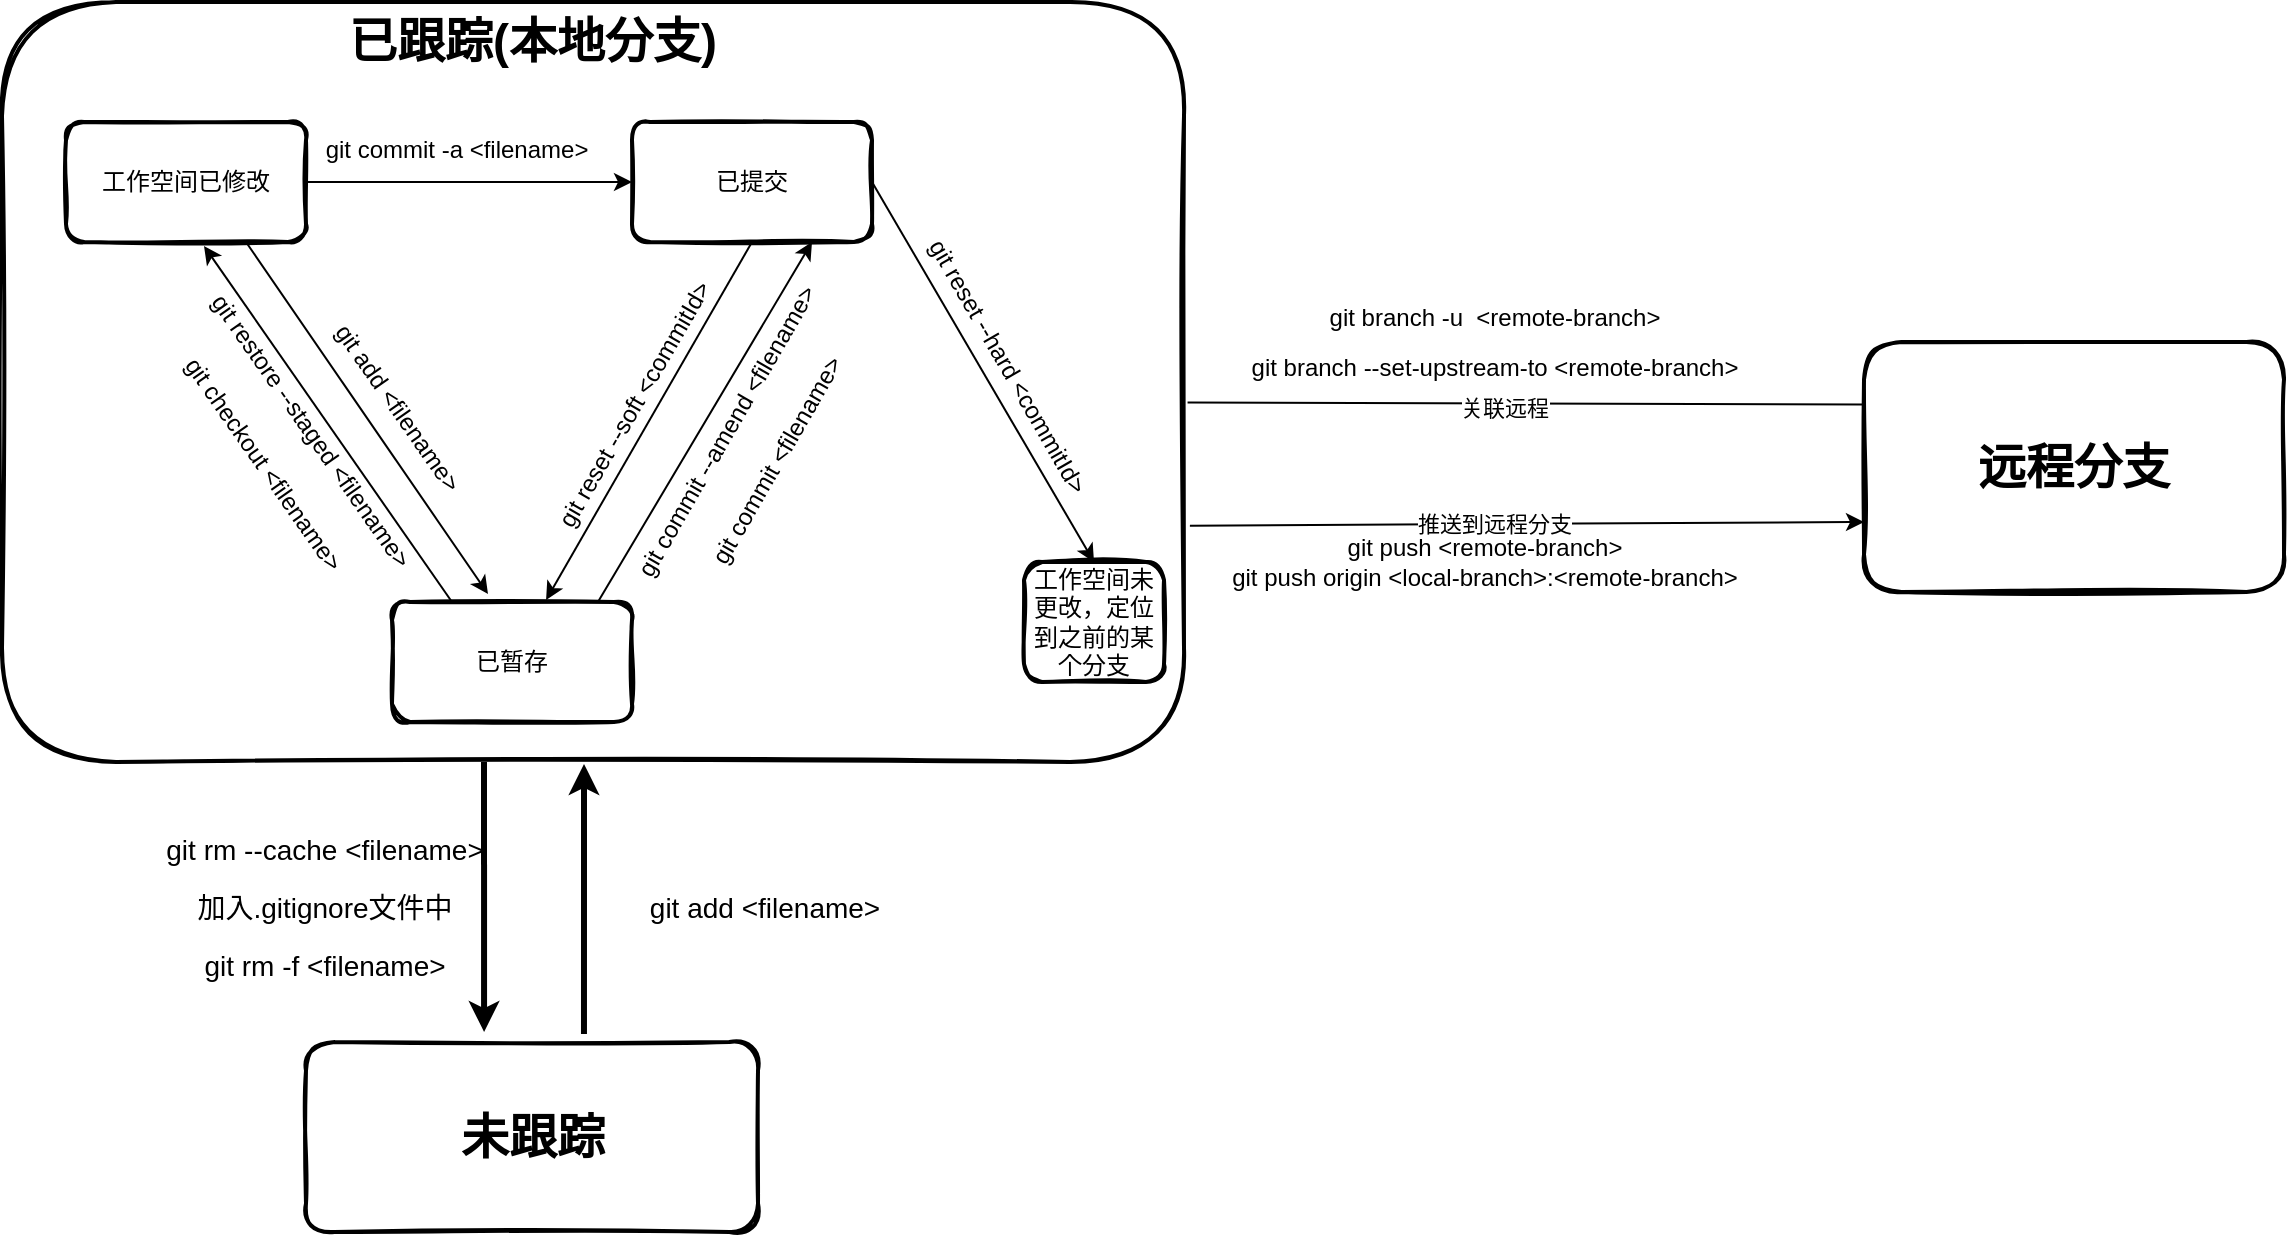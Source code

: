 <mxfile version="14.8.5" type="github">
  <diagram id="MBsffJcMdeb0rC7_hIie" name="Page-1">
    <mxGraphModel dx="1282" dy="695" grid="1" gridSize="10" guides="1" tooltips="1" connect="1" arrows="1" fold="1" page="1" pageScale="1" pageWidth="827" pageHeight="1169" math="0" shadow="0">
      <root>
        <mxCell id="0" />
        <mxCell id="1" parent="0" />
        <mxCell id="n8CpoKbULDjvX9xlorKM-1" value="" style="rounded=1;whiteSpace=wrap;html=1;strokeWidth=2;fillWeight=4;hachureGap=8;hachureAngle=45;sketch=1;" parent="1" vertex="1">
          <mxGeometry x="149" y="10" width="591" height="380" as="geometry" />
        </mxCell>
        <mxCell id="n8CpoKbULDjvX9xlorKM-2" value="" style="rounded=1;whiteSpace=wrap;html=1;strokeWidth=2;fillWeight=4;hachureGap=8;hachureAngle=45;sketch=1;" parent="1" vertex="1">
          <mxGeometry x="301" y="530" width="226" height="95" as="geometry" />
        </mxCell>
        <mxCell id="n8CpoKbULDjvX9xlorKM-3" value="未跟踪" style="text;strokeColor=none;fillColor=none;html=1;fontSize=24;fontStyle=1;verticalAlign=middle;align=center;" parent="1" vertex="1">
          <mxGeometry x="364" y="557.5" width="100" height="40" as="geometry" />
        </mxCell>
        <mxCell id="n8CpoKbULDjvX9xlorKM-5" value="" style="endArrow=classic;html=1;strokeWidth=3;exitX=0.615;exitY=-0.042;exitDx=0;exitDy=0;exitPerimeter=0;" parent="1" source="n8CpoKbULDjvX9xlorKM-2" edge="1">
          <mxGeometry width="50" height="50" relative="1" as="geometry">
            <mxPoint x="440" y="490" as="sourcePoint" />
            <mxPoint x="440" y="391" as="targetPoint" />
            <Array as="points">
              <mxPoint x="440" y="420" />
            </Array>
          </mxGeometry>
        </mxCell>
        <mxCell id="n8CpoKbULDjvX9xlorKM-6" value="已跟踪(本地分支)" style="text;strokeColor=none;fillColor=none;html=1;fontSize=24;fontStyle=1;verticalAlign=middle;align=center;" parent="1" vertex="1">
          <mxGeometry x="364" y="10" width="100" height="40" as="geometry" />
        </mxCell>
        <mxCell id="n8CpoKbULDjvX9xlorKM-7" value="&lt;font style=&quot;font-size: 14px ; font-weight: normal&quot;&gt;git add &amp;lt;filename&amp;gt;&lt;br&gt;&lt;/font&gt;" style="text;strokeColor=none;fillColor=none;html=1;fontSize=24;fontStyle=1;verticalAlign=middle;align=center;" parent="1" vertex="1">
          <mxGeometry x="440" y="440" width="180" height="40" as="geometry" />
        </mxCell>
        <mxCell id="n8CpoKbULDjvX9xlorKM-10" value="" style="endArrow=classic;html=1;strokeWidth=3;entryX=0.394;entryY=-0.053;entryDx=0;entryDy=0;entryPerimeter=0;" parent="1" target="n8CpoKbULDjvX9xlorKM-2" edge="1">
          <mxGeometry width="50" height="50" relative="1" as="geometry">
            <mxPoint x="390" y="390" as="sourcePoint" />
            <mxPoint x="440" y="280" as="targetPoint" />
          </mxGeometry>
        </mxCell>
        <mxCell id="n8CpoKbULDjvX9xlorKM-12" value="&lt;font style=&quot;font-weight: normal ; font-size: 14px&quot;&gt;git rm --cache &amp;lt;filename&amp;gt;&lt;br&gt;加入.gitignore文件中&lt;br&gt;git rm -f &amp;lt;filename&amp;gt;&lt;br&gt;&lt;/font&gt;" style="text;strokeColor=none;fillColor=none;html=1;fontSize=24;fontStyle=1;verticalAlign=middle;align=center;" parent="1" vertex="1">
          <mxGeometry x="260" y="440" width="100" height="40" as="geometry" />
        </mxCell>
        <mxCell id="n8CpoKbULDjvX9xlorKM-13" value="工作空间已修改" style="rounded=1;whiteSpace=wrap;html=1;strokeWidth=2;fillWeight=4;hachureGap=8;hachureAngle=45;sketch=1;" parent="1" vertex="1">
          <mxGeometry x="181" y="70" width="120" height="60" as="geometry" />
        </mxCell>
        <mxCell id="n8CpoKbULDjvX9xlorKM-14" value="已暂存" style="rounded=1;whiteSpace=wrap;html=1;strokeWidth=2;fillWeight=4;hachureGap=8;hachureAngle=45;sketch=1;" parent="1" vertex="1">
          <mxGeometry x="344" y="310" width="120" height="60" as="geometry" />
        </mxCell>
        <mxCell id="n8CpoKbULDjvX9xlorKM-15" value="已提交" style="rounded=1;whiteSpace=wrap;html=1;strokeWidth=2;fillWeight=4;hachureGap=8;hachureAngle=45;sketch=1;" parent="1" vertex="1">
          <mxGeometry x="464" y="70" width="120" height="60" as="geometry" />
        </mxCell>
        <mxCell id="n8CpoKbULDjvX9xlorKM-16" value="" style="endArrow=classic;html=1;strokeWidth=1;entryX=0.75;entryY=1;entryDx=0;entryDy=0;exitX=0.858;exitY=0;exitDx=0;exitDy=0;exitPerimeter=0;" parent="1" source="n8CpoKbULDjvX9xlorKM-14" target="n8CpoKbULDjvX9xlorKM-15" edge="1">
          <mxGeometry width="50" height="50" relative="1" as="geometry">
            <mxPoint x="420" y="310" as="sourcePoint" />
            <mxPoint x="470" y="260" as="targetPoint" />
          </mxGeometry>
        </mxCell>
        <mxCell id="n8CpoKbULDjvX9xlorKM-18" value="&lt;blockquote&gt;&lt;font style=&quot;font-size: 12px ; font-weight: normal ; line-height: 100%&quot;&gt;git commit --amend &amp;lt;filename&amp;gt;&lt;br&gt;&lt;/font&gt;&lt;span style=&quot;font-size: 12px ; font-weight: normal ; line-height: 100%&quot;&gt;git commit &amp;lt;filename&amp;gt;&lt;/span&gt;&lt;/blockquote&gt;" style="text;strokeColor=none;fillColor=none;html=1;fontSize=24;fontStyle=1;verticalAlign=middle;align=center;rotation=-60;" parent="1" vertex="1">
          <mxGeometry x="430" y="210" width="180" height="40" as="geometry" />
        </mxCell>
        <mxCell id="n8CpoKbULDjvX9xlorKM-19" value="" style="endArrow=classic;html=1;strokeWidth=1;entryX=0.642;entryY=-0.017;entryDx=0;entryDy=0;entryPerimeter=0;exitX=0.5;exitY=1;exitDx=0;exitDy=0;" parent="1" source="n8CpoKbULDjvX9xlorKM-15" target="n8CpoKbULDjvX9xlorKM-14" edge="1">
          <mxGeometry width="50" height="50" relative="1" as="geometry">
            <mxPoint x="600" y="132" as="sourcePoint" />
            <mxPoint x="410" y="310" as="targetPoint" />
          </mxGeometry>
        </mxCell>
        <mxCell id="n8CpoKbULDjvX9xlorKM-24" value="" style="endArrow=classic;html=1;strokeWidth=1;entryX=0.4;entryY=-0.067;entryDx=0;entryDy=0;entryPerimeter=0;exitX=0.75;exitY=1;exitDx=0;exitDy=0;" parent="1" source="n8CpoKbULDjvX9xlorKM-13" target="n8CpoKbULDjvX9xlorKM-14" edge="1">
          <mxGeometry width="50" height="50" relative="1" as="geometry">
            <mxPoint x="280" y="240" as="sourcePoint" />
            <mxPoint x="330" y="190" as="targetPoint" />
          </mxGeometry>
        </mxCell>
        <mxCell id="n8CpoKbULDjvX9xlorKM-25" value="&lt;blockquote&gt;&lt;font style=&quot;font-size: 12px ; font-weight: normal ; line-height: 100%&quot;&gt;git add &amp;lt;filename&amp;gt;&lt;/font&gt;&lt;br&gt;&lt;/blockquote&gt;" style="text;strokeColor=none;fillColor=none;html=1;fontSize=24;fontStyle=1;verticalAlign=middle;align=center;rotation=55;" parent="1" vertex="1">
          <mxGeometry x="290" y="200" width="119" height="20" as="geometry" />
        </mxCell>
        <mxCell id="n8CpoKbULDjvX9xlorKM-26" value="" style="endArrow=classic;html=1;strokeWidth=1;exitX=0.25;exitY=0;exitDx=0;exitDy=0;entryX=0.575;entryY=1.033;entryDx=0;entryDy=0;entryPerimeter=0;" parent="1" source="n8CpoKbULDjvX9xlorKM-14" target="n8CpoKbULDjvX9xlorKM-13" edge="1">
          <mxGeometry width="50" height="50" relative="1" as="geometry">
            <mxPoint x="240" y="270" as="sourcePoint" />
            <mxPoint x="290" y="220" as="targetPoint" />
          </mxGeometry>
        </mxCell>
        <mxCell id="n8CpoKbULDjvX9xlorKM-27" value="&lt;p&gt;&lt;span style=&quot;font-size: 12px ; font-weight: 400&quot;&gt;git restore --staged &amp;lt;filename&amp;gt;&lt;br&gt;&lt;/span&gt;&lt;span style=&quot;font-size: 12px ; font-weight: 400&quot;&gt;git checkout &amp;lt;filename&amp;gt;&lt;/span&gt;&lt;/p&gt;" style="text;strokeColor=none;fillColor=none;html=1;fontSize=24;fontStyle=1;verticalAlign=middle;align=center;rotation=55;" parent="1" vertex="1">
          <mxGeometry x="200" y="204.21" width="189.98" height="51.59" as="geometry" />
        </mxCell>
        <mxCell id="n8CpoKbULDjvX9xlorKM-28" value="" style="endArrow=classic;html=1;strokeWidth=1;exitX=1;exitY=0.5;exitDx=0;exitDy=0;entryX=0;entryY=0.5;entryDx=0;entryDy=0;" parent="1" source="n8CpoKbULDjvX9xlorKM-13" target="n8CpoKbULDjvX9xlorKM-15" edge="1">
          <mxGeometry width="50" height="50" relative="1" as="geometry">
            <mxPoint x="370" y="140" as="sourcePoint" />
            <mxPoint x="420" y="90" as="targetPoint" />
          </mxGeometry>
        </mxCell>
        <mxCell id="n8CpoKbULDjvX9xlorKM-29" value="&lt;blockquote&gt;&lt;span style=&quot;font-size: 12px ; font-weight: 400&quot;&gt;git commit -a &amp;lt;filename&amp;gt;&lt;/span&gt;&lt;/blockquote&gt;" style="text;strokeColor=none;fillColor=none;html=1;fontSize=24;fontStyle=1;verticalAlign=middle;align=center;rotation=0;" parent="1" vertex="1">
          <mxGeometry x="310" y="70" width="131" height="20" as="geometry" />
        </mxCell>
        <mxCell id="n8CpoKbULDjvX9xlorKM-31" value="工作空间未更改，定位到之前的某个分支" style="rounded=1;whiteSpace=wrap;html=1;strokeWidth=2;fillWeight=4;hachureGap=8;hachureAngle=45;sketch=1;" parent="1" vertex="1">
          <mxGeometry x="660" y="290" width="70" height="60" as="geometry" />
        </mxCell>
        <mxCell id="n8CpoKbULDjvX9xlorKM-32" value="" style="endArrow=classic;html=1;strokeWidth=1;exitX=1;exitY=0.5;exitDx=0;exitDy=0;entryX=0.5;entryY=0;entryDx=0;entryDy=0;" parent="1" source="n8CpoKbULDjvX9xlorKM-15" target="n8CpoKbULDjvX9xlorKM-31" edge="1">
          <mxGeometry width="50" height="50" relative="1" as="geometry">
            <mxPoint x="600" y="130" as="sourcePoint" />
            <mxPoint x="650" y="80" as="targetPoint" />
          </mxGeometry>
        </mxCell>
        <mxCell id="n8CpoKbULDjvX9xlorKM-33" value="&lt;span style=&quot;font-size: 12px ; font-weight: 400&quot;&gt;git reset --hard &amp;lt;commitId&amp;gt;&lt;/span&gt;" style="text;strokeColor=none;fillColor=none;html=1;fontSize=24;fontStyle=1;verticalAlign=middle;align=center;rotation=60;" parent="1" vertex="1">
          <mxGeometry x="570" y="180" width="170" height="20" as="geometry" />
        </mxCell>
        <mxCell id="n8CpoKbULDjvX9xlorKM-34" value="&lt;blockquote&gt;&lt;span style=&quot;font-size: 12px ; font-weight: 400&quot;&gt;git reset --soft &amp;lt;commitId&amp;gt;&lt;/span&gt;&lt;/blockquote&gt;" style="text;strokeColor=none;fillColor=none;html=1;fontSize=24;fontStyle=1;verticalAlign=middle;align=center;rotation=-60;" parent="1" vertex="1">
          <mxGeometry x="396" y="200" width="131" height="20" as="geometry" />
        </mxCell>
        <mxCell id="2LyxgOvqGtlJiFSVoYg2-1" value="&lt;font style=&quot;font-size: 24px&quot;&gt;&lt;b&gt;远程分支&lt;/b&gt;&lt;/font&gt;" style="rounded=1;whiteSpace=wrap;html=1;strokeWidth=2;fillWeight=4;hachureGap=8;hachureAngle=45;sketch=1;" vertex="1" parent="1">
          <mxGeometry x="1080" y="180" width="210" height="125" as="geometry" />
        </mxCell>
        <mxCell id="2LyxgOvqGtlJiFSVoYg2-5" value="git branch -u&amp;nbsp; &amp;lt;remote-branch&amp;gt;" style="text;html=1;align=center;verticalAlign=middle;resizable=0;points=[];autosize=1;strokeColor=none;" vertex="1" parent="1">
          <mxGeometry x="805" y="158.38" width="180" height="20" as="geometry" />
        </mxCell>
        <mxCell id="2LyxgOvqGtlJiFSVoYg2-6" value="git branch --set-upstream-to &amp;lt;remote-branch&amp;gt;" style="text;html=1;align=center;verticalAlign=middle;resizable=0;points=[];autosize=1;strokeColor=none;" vertex="1" parent="1">
          <mxGeometry x="765" y="182.59" width="260" height="20" as="geometry" />
        </mxCell>
        <mxCell id="2LyxgOvqGtlJiFSVoYg2-8" value="" style="endArrow=none;html=1;entryX=0;entryY=0.25;entryDx=0;entryDy=0;exitX=1.003;exitY=0.527;exitDx=0;exitDy=0;exitPerimeter=0;" edge="1" parent="1" source="n8CpoKbULDjvX9xlorKM-1" target="2LyxgOvqGtlJiFSVoYg2-1">
          <mxGeometry width="50" height="50" relative="1" as="geometry">
            <mxPoint x="880" y="300" as="sourcePoint" />
            <mxPoint x="930" y="250" as="targetPoint" />
          </mxGeometry>
        </mxCell>
        <mxCell id="2LyxgOvqGtlJiFSVoYg2-13" value="关联远程" style="edgeLabel;html=1;align=center;verticalAlign=middle;resizable=0;points=[];" vertex="1" connectable="0" parent="2LyxgOvqGtlJiFSVoYg2-8">
          <mxGeometry x="-0.066" y="-2" relative="1" as="geometry">
            <mxPoint as="offset" />
          </mxGeometry>
        </mxCell>
        <mxCell id="2LyxgOvqGtlJiFSVoYg2-9" value="" style="endArrow=classic;html=1;exitX=1.005;exitY=0.689;exitDx=0;exitDy=0;exitPerimeter=0;" edge="1" parent="1" source="n8CpoKbULDjvX9xlorKM-1">
          <mxGeometry width="50" height="50" relative="1" as="geometry">
            <mxPoint x="840" y="320" as="sourcePoint" />
            <mxPoint x="1080" y="270" as="targetPoint" />
          </mxGeometry>
        </mxCell>
        <mxCell id="2LyxgOvqGtlJiFSVoYg2-16" value="推送到远程分支" style="edgeLabel;html=1;align=center;verticalAlign=middle;resizable=0;points=[];" vertex="1" connectable="0" parent="2LyxgOvqGtlJiFSVoYg2-9">
          <mxGeometry x="-0.1" relative="1" as="geometry">
            <mxPoint as="offset" />
          </mxGeometry>
        </mxCell>
        <mxCell id="2LyxgOvqGtlJiFSVoYg2-12" value="git push &amp;lt;remote-branch&amp;gt;&lt;br&gt;git push origin &amp;lt;local-branch&amp;gt;:&amp;lt;remote-branch&amp;gt;" style="text;html=1;align=center;verticalAlign=middle;resizable=0;points=[];autosize=1;strokeColor=none;" vertex="1" parent="1">
          <mxGeometry x="755" y="275" width="270" height="30" as="geometry" />
        </mxCell>
      </root>
    </mxGraphModel>
  </diagram>
</mxfile>
